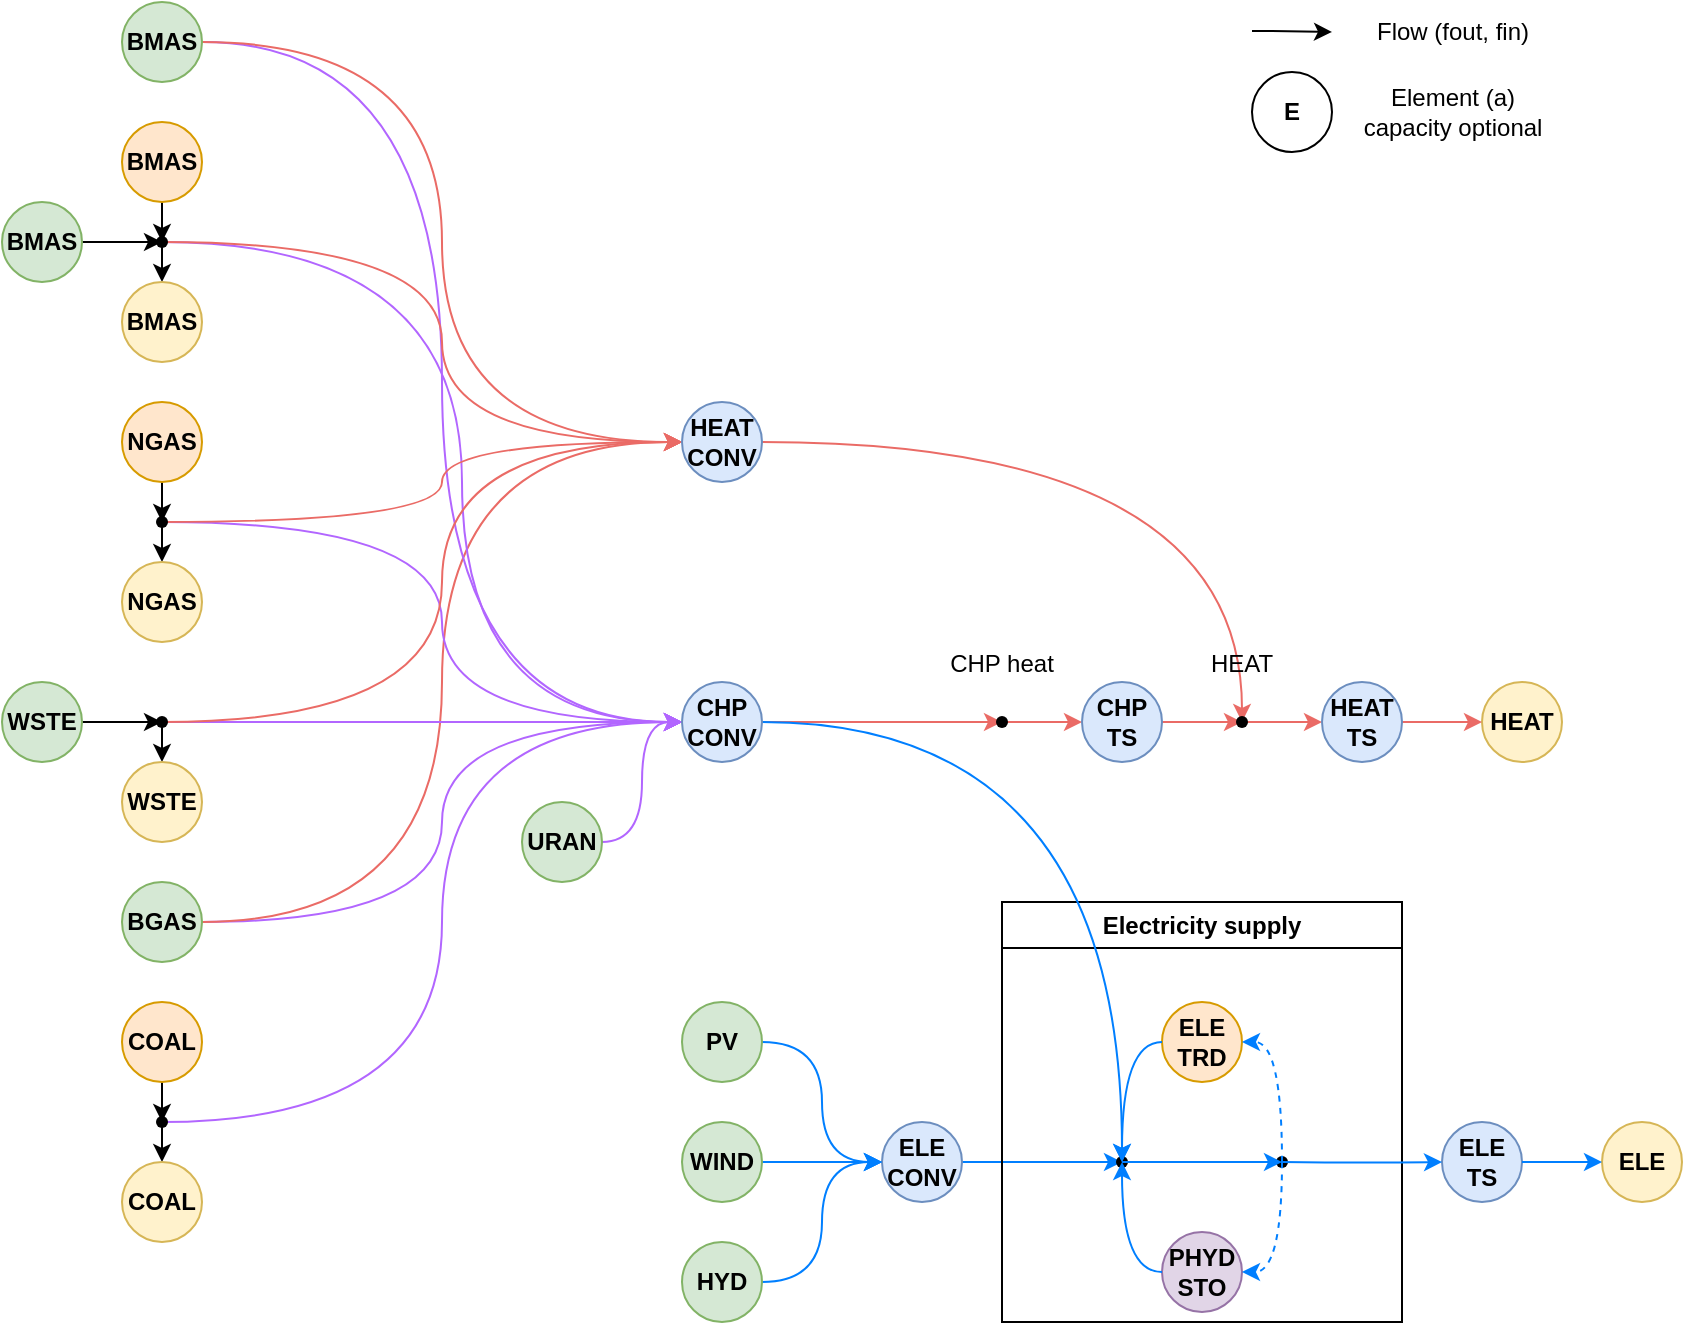 <mxfile version="20.8.10" type="device"><diagram name="Page-1" id="KlLBidWqCnz7O2pTrrcj"><mxGraphModel dx="2261" dy="794" grid="1" gridSize="10" guides="1" tooltips="1" connect="1" arrows="1" fold="1" page="1" pageScale="1" pageWidth="827" pageHeight="1169" math="0" shadow="0"><root><mxCell id="0"/><mxCell id="1" parent="0"/><mxCell id="Hpv7OjMXpLYDSWDJ51vm-48" style="edgeStyle=orthogonalEdgeStyle;curved=1;rounded=0;orthogonalLoop=1;jettySize=auto;html=1;exitX=1;exitY=0.5;exitDx=0;exitDy=0;entryX=0.5;entryY=0.625;entryDx=0;entryDy=0;entryPerimeter=0;strokeColor=#007FFF;" parent="1" source="Hpv7OjMXpLYDSWDJ51vm-32" target="Hpv7OjMXpLYDSWDJ51vm-47" edge="1"><mxGeometry relative="1" as="geometry"/></mxCell><mxCell id="Hpv7OjMXpLYDSWDJ51vm-32" value="ELE&lt;br&gt;CONV" style="ellipse;whiteSpace=wrap;html=1;aspect=fixed;fontStyle=1;fillColor=#dae8fc;strokeColor=#6c8ebf;" parent="1" vertex="1"><mxGeometry x="340" y="680" width="40" height="40" as="geometry"/></mxCell><mxCell id="Hpv7OjMXpLYDSWDJ51vm-117" style="edgeStyle=orthogonalEdgeStyle;curved=1;rounded=0;orthogonalLoop=1;jettySize=auto;html=1;strokeColor=#EA6B66;exitX=1;exitY=0.5;exitDx=0;exitDy=0;" parent="1" source="Hpv7OjMXpLYDSWDJ51vm-173" target="Hpv7OjMXpLYDSWDJ51vm-110" edge="1"><mxGeometry relative="1" as="geometry"><mxPoint x="300" y="420" as="sourcePoint"/></mxGeometry></mxCell><mxCell id="Hpv7OjMXpLYDSWDJ51vm-43" style="edgeStyle=orthogonalEdgeStyle;curved=1;rounded=0;orthogonalLoop=1;jettySize=auto;html=1;exitX=1;exitY=0.5;exitDx=0;exitDy=0;entryX=0;entryY=0.5;entryDx=0;entryDy=0;strokeColor=#007FFF;" parent="1" source="Hpv7OjMXpLYDSWDJ51vm-38" target="Hpv7OjMXpLYDSWDJ51vm-32" edge="1"><mxGeometry relative="1" as="geometry"/></mxCell><mxCell id="Hpv7OjMXpLYDSWDJ51vm-38" value="PV" style="ellipse;whiteSpace=wrap;html=1;aspect=fixed;fontStyle=1;fillColor=#d5e8d4;strokeColor=#82b366;" parent="1" vertex="1"><mxGeometry x="240" y="620" width="40" height="40" as="geometry"/></mxCell><mxCell id="Hpv7OjMXpLYDSWDJ51vm-172" style="edgeStyle=orthogonalEdgeStyle;curved=1;rounded=0;orthogonalLoop=1;jettySize=auto;html=1;exitX=1;exitY=0.5;exitDx=0;exitDy=0;entryX=0;entryY=0.5;entryDx=0;entryDy=0;strokeColor=#007FFF;" parent="1" source="Hpv7OjMXpLYDSWDJ51vm-39" target="Hpv7OjMXpLYDSWDJ51vm-32" edge="1"><mxGeometry relative="1" as="geometry"/></mxCell><mxCell id="Hpv7OjMXpLYDSWDJ51vm-39" value="HYD" style="ellipse;whiteSpace=wrap;html=1;aspect=fixed;fontStyle=1;fillColor=#d5e8d4;strokeColor=#82b366;" parent="1" vertex="1"><mxGeometry x="240" y="740" width="40" height="40" as="geometry"/></mxCell><mxCell id="Hpv7OjMXpLYDSWDJ51vm-44" value="" style="edgeStyle=orthogonalEdgeStyle;curved=1;rounded=0;orthogonalLoop=1;jettySize=auto;html=1;entryX=0;entryY=0.5;entryDx=0;entryDy=0;strokeColor=#007FFF;" parent="1" source="Hpv7OjMXpLYDSWDJ51vm-40" target="Hpv7OjMXpLYDSWDJ51vm-32" edge="1"><mxGeometry relative="1" as="geometry"><mxPoint x="260" y="690" as="targetPoint"/></mxGeometry></mxCell><mxCell id="Hpv7OjMXpLYDSWDJ51vm-40" value="WIND" style="ellipse;whiteSpace=wrap;html=1;aspect=fixed;fontStyle=1;fillColor=#d5e8d4;strokeColor=#82b366;" parent="1" vertex="1"><mxGeometry x="240" y="680" width="40" height="40" as="geometry"/></mxCell><mxCell id="Hpv7OjMXpLYDSWDJ51vm-53" value="" style="edgeStyle=orthogonalEdgeStyle;curved=1;rounded=0;orthogonalLoop=1;jettySize=auto;html=1;entryX=0;entryY=0.5;entryDx=0;entryDy=0;strokeColor=#B266FF;" parent="1" source="Hpv7OjMXpLYDSWDJ51vm-41" target="Hpv7OjMXpLYDSWDJ51vm-173" edge="1"><mxGeometry relative="1" as="geometry"><mxPoint x="160" y="550" as="targetPoint"/></mxGeometry></mxCell><mxCell id="Hpv7OjMXpLYDSWDJ51vm-41" value="URAN" style="ellipse;whiteSpace=wrap;html=1;aspect=fixed;fontStyle=1;fillColor=#d5e8d4;strokeColor=#82b366;" parent="1" vertex="1"><mxGeometry x="160" y="520" width="40" height="40" as="geometry"/></mxCell><mxCell id="Hpv7OjMXpLYDSWDJ51vm-239" value="" style="edgeStyle=orthogonalEdgeStyle;curved=1;rounded=0;orthogonalLoop=1;jettySize=auto;html=1;strokeColor=#000000;" parent="1" source="Hpv7OjMXpLYDSWDJ51vm-86" target="Hpv7OjMXpLYDSWDJ51vm-238" edge="1"><mxGeometry relative="1" as="geometry"/></mxCell><mxCell id="Hpv7OjMXpLYDSWDJ51vm-86" value="BMAS" style="ellipse;whiteSpace=wrap;html=1;aspect=fixed;fontStyle=1;fillColor=#d5e8d4;strokeColor=#82b366;" parent="1" vertex="1"><mxGeometry x="-100" y="220" width="40" height="40" as="geometry"/></mxCell><mxCell id="Hpv7OjMXpLYDSWDJ51vm-254" style="edgeStyle=orthogonalEdgeStyle;curved=1;rounded=0;orthogonalLoop=1;jettySize=auto;html=1;exitX=1;exitY=0.5;exitDx=0;exitDy=0;entryX=0;entryY=0.5;entryDx=0;entryDy=0;strokeColor=#B266FF;" parent="1" source="Hpv7OjMXpLYDSWDJ51vm-88" target="Hpv7OjMXpLYDSWDJ51vm-173" edge="1"><mxGeometry relative="1" as="geometry"/></mxCell><mxCell id="Hpv7OjMXpLYDSWDJ51vm-255" style="edgeStyle=orthogonalEdgeStyle;curved=1;rounded=0;orthogonalLoop=1;jettySize=auto;html=1;exitX=1;exitY=0.5;exitDx=0;exitDy=0;entryX=0;entryY=0.5;entryDx=0;entryDy=0;strokeColor=#EA6B66;" parent="1" source="Hpv7OjMXpLYDSWDJ51vm-88" target="Hpv7OjMXpLYDSWDJ51vm-178" edge="1"><mxGeometry relative="1" as="geometry"/></mxCell><mxCell id="Hpv7OjMXpLYDSWDJ51vm-88" value="BGAS" style="ellipse;whiteSpace=wrap;html=1;aspect=fixed;fontStyle=1;fillColor=#d5e8d4;strokeColor=#82b366;" parent="1" vertex="1"><mxGeometry x="-40" y="560" width="40" height="40" as="geometry"/></mxCell><mxCell id="Hpv7OjMXpLYDSWDJ51vm-250" style="edgeStyle=orthogonalEdgeStyle;curved=1;rounded=0;orthogonalLoop=1;jettySize=auto;html=1;exitX=0.5;exitY=1;exitDx=0;exitDy=0;strokeColor=#000000;" parent="1" source="Hpv7OjMXpLYDSWDJ51vm-93" target="Hpv7OjMXpLYDSWDJ51vm-249" edge="1"><mxGeometry relative="1" as="geometry"/></mxCell><mxCell id="Hpv7OjMXpLYDSWDJ51vm-93" value="COAL" style="ellipse;whiteSpace=wrap;html=1;aspect=fixed;fontStyle=1;fillColor=#ffe6cc;strokeColor=#d79b00;" parent="1" vertex="1"><mxGeometry x="-40" y="620" width="40" height="40" as="geometry"/></mxCell><mxCell id="Hpv7OjMXpLYDSWDJ51vm-234" style="edgeStyle=orthogonalEdgeStyle;curved=1;rounded=0;orthogonalLoop=1;jettySize=auto;html=1;exitX=0.5;exitY=1;exitDx=0;exitDy=0;entryX=0.45;entryY=0.45;entryDx=0;entryDy=0;entryPerimeter=0;strokeColor=#000000;" parent="1" source="Hpv7OjMXpLYDSWDJ51vm-95" target="Hpv7OjMXpLYDSWDJ51vm-233" edge="1"><mxGeometry relative="1" as="geometry"/></mxCell><mxCell id="Hpv7OjMXpLYDSWDJ51vm-95" value="NGAS" style="ellipse;whiteSpace=wrap;html=1;aspect=fixed;fontStyle=1;fillColor=#ffe6cc;strokeColor=#d79b00;" parent="1" vertex="1"><mxGeometry x="-40" y="320" width="40" height="40" as="geometry"/></mxCell><mxCell id="Hpv7OjMXpLYDSWDJ51vm-119" value="" style="edgeStyle=orthogonalEdgeStyle;curved=1;rounded=0;orthogonalLoop=1;jettySize=auto;html=1;strokeColor=#EA6B66;entryX=0;entryY=0.5;entryDx=0;entryDy=0;" parent="1" source="Hpv7OjMXpLYDSWDJ51vm-110" target="Hpv7OjMXpLYDSWDJ51vm-134" edge="1"><mxGeometry relative="1" as="geometry"><mxPoint x="440" y="480" as="targetPoint"/><Array as="points"/></mxGeometry></mxCell><mxCell id="Hpv7OjMXpLYDSWDJ51vm-110" value="CHP heat" style="shape=waypoint;sketch=0;fillStyle=solid;size=6;pointerEvents=1;points=[];fillColor=none;resizable=0;rotatable=0;perimeter=centerPerimeter;snapToPoint=1;dashed=1;dashPattern=12 12;labelPosition=center;verticalLabelPosition=top;align=center;verticalAlign=bottom;" parent="1" vertex="1"><mxGeometry x="380" y="460" width="40" height="40" as="geometry"/></mxCell><mxCell id="Hpv7OjMXpLYDSWDJ51vm-218" value="" style="edgeStyle=orthogonalEdgeStyle;curved=1;rounded=0;orthogonalLoop=1;jettySize=auto;html=1;strokeColor=#EA6B66;" parent="1" source="Hpv7OjMXpLYDSWDJ51vm-134" target="Hpv7OjMXpLYDSWDJ51vm-216" edge="1"><mxGeometry relative="1" as="geometry"/></mxCell><mxCell id="Hpv7OjMXpLYDSWDJ51vm-134" value="CHP&lt;br&gt;TS" style="ellipse;whiteSpace=wrap;html=1;aspect=fixed;fontStyle=1;fillColor=#dae8fc;strokeColor=#6c8ebf;" parent="1" vertex="1"><mxGeometry x="440" y="460" width="40" height="40" as="geometry"/></mxCell><mxCell id="Hpv7OjMXpLYDSWDJ51vm-100" value="Electricity supply" style="swimlane;whiteSpace=wrap;html=1;fillColor=none;gradientColor=none;rounded=0;shadow=0;glass=0;" parent="1" vertex="1"><mxGeometry x="400" y="570" width="200" height="210" as="geometry"><mxRectangle x="300" y="570" width="100" height="30" as="alternateBounds"/></mxGeometry></mxCell><mxCell id="Hpv7OjMXpLYDSWDJ51vm-98" value="ELE" style="ellipse;whiteSpace=wrap;html=1;aspect=fixed;fontStyle=1;fillColor=#fff2cc;strokeColor=#d6b656;" parent="Hpv7OjMXpLYDSWDJ51vm-100" vertex="1"><mxGeometry x="300" y="110" width="40" height="40" as="geometry"/></mxCell><mxCell id="Hpv7OjMXpLYDSWDJ51vm-56" value="ELE&lt;br&gt;TS" style="ellipse;whiteSpace=wrap;html=1;aspect=fixed;fontStyle=1;fillColor=#dae8fc;strokeColor=#6c8ebf;" parent="Hpv7OjMXpLYDSWDJ51vm-100" vertex="1"><mxGeometry x="220" y="110" width="40" height="40" as="geometry"/></mxCell><mxCell id="Hpv7OjMXpLYDSWDJ51vm-115" value="" style="edgeStyle=orthogonalEdgeStyle;curved=1;rounded=0;orthogonalLoop=1;jettySize=auto;html=1;strokeColor=#007FFF;" parent="Hpv7OjMXpLYDSWDJ51vm-100" source="Hpv7OjMXpLYDSWDJ51vm-56" target="Hpv7OjMXpLYDSWDJ51vm-98" edge="1"><mxGeometry relative="1" as="geometry"/></mxCell><mxCell id="Hpv7OjMXpLYDSWDJ51vm-65" value="ELE&lt;br&gt;TRD" style="ellipse;whiteSpace=wrap;html=1;aspect=fixed;fontStyle=1;fillColor=#ffe6cc;strokeColor=#d79b00;" parent="Hpv7OjMXpLYDSWDJ51vm-100" vertex="1"><mxGeometry x="80" y="50" width="40" height="40" as="geometry"/></mxCell><mxCell id="Hpv7OjMXpLYDSWDJ51vm-55" value="PHYD&lt;br&gt;STO" style="ellipse;whiteSpace=wrap;html=1;aspect=fixed;fontStyle=1;fillColor=#e1d5e7;strokeColor=#9673a6;" parent="Hpv7OjMXpLYDSWDJ51vm-100" vertex="1"><mxGeometry x="80" y="165" width="40" height="40" as="geometry"/></mxCell><mxCell id="Hpv7OjMXpLYDSWDJ51vm-57" value="" style="shape=waypoint;sketch=0;fillStyle=solid;size=6;pointerEvents=1;points=[];fillColor=none;resizable=0;rotatable=0;perimeter=centerPerimeter;snapToPoint=1;" parent="Hpv7OjMXpLYDSWDJ51vm-100" vertex="1"><mxGeometry x="120" y="110" width="40" height="40" as="geometry"/></mxCell><mxCell id="Hpv7OjMXpLYDSWDJ51vm-60" style="edgeStyle=orthogonalEdgeStyle;curved=1;rounded=0;orthogonalLoop=1;jettySize=auto;html=1;exitX=0.625;exitY=0.4;exitDx=0;exitDy=0;entryX=1;entryY=0.5;entryDx=0;entryDy=0;dashed=1;exitPerimeter=0;strokeColor=#007FFF;" parent="Hpv7OjMXpLYDSWDJ51vm-100" source="Hpv7OjMXpLYDSWDJ51vm-57" target="Hpv7OjMXpLYDSWDJ51vm-55" edge="1"><mxGeometry relative="1" as="geometry"/></mxCell><mxCell id="Hpv7OjMXpLYDSWDJ51vm-67" value="" style="edgeStyle=orthogonalEdgeStyle;curved=1;rounded=0;orthogonalLoop=1;jettySize=auto;html=1;strokeColor=#007FFF;" parent="Hpv7OjMXpLYDSWDJ51vm-100" target="Hpv7OjMXpLYDSWDJ51vm-56" edge="1"><mxGeometry relative="1" as="geometry"><mxPoint x="140" y="130" as="sourcePoint"/></mxGeometry></mxCell><mxCell id="Hpv7OjMXpLYDSWDJ51vm-64" style="edgeStyle=orthogonalEdgeStyle;rounded=0;orthogonalLoop=1;jettySize=auto;html=1;entryX=1;entryY=0.5;entryDx=0;entryDy=0;curved=1;dashed=1;strokeColor=#007FFF;" parent="Hpv7OjMXpLYDSWDJ51vm-100" source="Hpv7OjMXpLYDSWDJ51vm-57" target="Hpv7OjMXpLYDSWDJ51vm-65" edge="1"><mxGeometry relative="1" as="geometry"><mxPoint x="-50" y="-80" as="sourcePoint"/></mxGeometry></mxCell><mxCell id="Hpv7OjMXpLYDSWDJ51vm-47" value="" style="shape=waypoint;sketch=0;fillStyle=solid;size=6;pointerEvents=1;points=[];fillColor=none;resizable=0;rotatable=0;perimeter=centerPerimeter;snapToPoint=1;" parent="Hpv7OjMXpLYDSWDJ51vm-100" vertex="1"><mxGeometry x="40" y="110" width="40" height="40" as="geometry"/></mxCell><mxCell id="Hpv7OjMXpLYDSWDJ51vm-61" value="" style="edgeStyle=orthogonalEdgeStyle;curved=1;rounded=0;orthogonalLoop=1;jettySize=auto;html=1;strokeColor=#007FFF;" parent="Hpv7OjMXpLYDSWDJ51vm-100" source="Hpv7OjMXpLYDSWDJ51vm-47" target="Hpv7OjMXpLYDSWDJ51vm-57" edge="1"><mxGeometry relative="1" as="geometry"/></mxCell><mxCell id="Hpv7OjMXpLYDSWDJ51vm-63" style="edgeStyle=orthogonalEdgeStyle;rounded=0;orthogonalLoop=1;jettySize=auto;html=1;exitX=0;exitY=0.5;exitDx=0;exitDy=0;curved=1;entryX=0.75;entryY=0.5;entryDx=0;entryDy=0;entryPerimeter=0;strokeColor=#007FFF;" parent="Hpv7OjMXpLYDSWDJ51vm-100" source="Hpv7OjMXpLYDSWDJ51vm-65" target="Hpv7OjMXpLYDSWDJ51vm-47" edge="1"><mxGeometry relative="1" as="geometry"><mxPoint x="100" y="90" as="targetPoint"/></mxGeometry></mxCell><mxCell id="Hpv7OjMXpLYDSWDJ51vm-66" style="edgeStyle=orthogonalEdgeStyle;curved=1;rounded=0;orthogonalLoop=1;jettySize=auto;html=1;exitX=0;exitY=0.5;exitDx=0;exitDy=0;strokeColor=#007FFF;" parent="Hpv7OjMXpLYDSWDJ51vm-100" source="Hpv7OjMXpLYDSWDJ51vm-55" target="Hpv7OjMXpLYDSWDJ51vm-47" edge="1"><mxGeometry relative="1" as="geometry"/></mxCell><mxCell id="Hpv7OjMXpLYDSWDJ51vm-175" style="edgeStyle=orthogonalEdgeStyle;curved=1;rounded=0;orthogonalLoop=1;jettySize=auto;html=1;exitX=1;exitY=0.5;exitDx=0;exitDy=0;strokeColor=#007FFF;entryX=0.425;entryY=0.625;entryDx=0;entryDy=0;entryPerimeter=0;" parent="1" source="Hpv7OjMXpLYDSWDJ51vm-173" target="Hpv7OjMXpLYDSWDJ51vm-47" edge="1"><mxGeometry relative="1" as="geometry"><mxPoint x="360" y="700" as="targetPoint"/></mxGeometry></mxCell><mxCell id="Hpv7OjMXpLYDSWDJ51vm-224" style="edgeStyle=orthogonalEdgeStyle;curved=1;rounded=0;orthogonalLoop=1;jettySize=auto;html=1;strokeColor=#B266FF;entryX=0;entryY=0.5;entryDx=0;entryDy=0;exitX=1;exitY=0.5;exitDx=0;exitDy=0;" parent="1" source="dhiLTJW-Bk2S3uq0uIgZ-1" target="Hpv7OjMXpLYDSWDJ51vm-173" edge="1"><mxGeometry relative="1" as="geometry"><mxPoint x="100" y="170" as="sourcePoint"/></mxGeometry></mxCell><mxCell id="Hpv7OjMXpLYDSWDJ51vm-237" style="edgeStyle=orthogonalEdgeStyle;curved=1;rounded=0;orthogonalLoop=1;jettySize=auto;html=1;exitX=-0.125;exitY=0.8;exitDx=0;exitDy=0;entryX=0;entryY=0.5;entryDx=0;entryDy=0;strokeColor=#B266FF;exitPerimeter=0;" parent="1" source="Hpv7OjMXpLYDSWDJ51vm-233" target="Hpv7OjMXpLYDSWDJ51vm-173" edge="1"><mxGeometry relative="1" as="geometry"/></mxCell><mxCell id="Hpv7OjMXpLYDSWDJ51vm-242" style="edgeStyle=orthogonalEdgeStyle;curved=1;rounded=0;orthogonalLoop=1;jettySize=auto;html=1;exitX=0.6;exitY=0.45;exitDx=0;exitDy=0;entryX=0;entryY=0.5;entryDx=0;entryDy=0;strokeColor=#B266FF;exitPerimeter=0;" parent="1" source="Hpv7OjMXpLYDSWDJ51vm-238" target="Hpv7OjMXpLYDSWDJ51vm-173" edge="1"><mxGeometry relative="1" as="geometry"><Array as="points"><mxPoint x="130" y="240"/><mxPoint x="130" y="480"/></Array></mxGeometry></mxCell><mxCell id="Hpv7OjMXpLYDSWDJ51vm-248" style="edgeStyle=orthogonalEdgeStyle;curved=1;rounded=0;orthogonalLoop=1;jettySize=auto;html=1;exitX=0.6;exitY=0.6;exitDx=0;exitDy=0;entryX=0;entryY=0.5;entryDx=0;entryDy=0;strokeColor=#B266FF;exitPerimeter=0;" parent="1" source="Hpv7OjMXpLYDSWDJ51vm-245" target="Hpv7OjMXpLYDSWDJ51vm-173" edge="1"><mxGeometry relative="1" as="geometry"/></mxCell><mxCell id="Hpv7OjMXpLYDSWDJ51vm-252" style="edgeStyle=orthogonalEdgeStyle;curved=1;rounded=0;orthogonalLoop=1;jettySize=auto;html=1;exitX=0.5;exitY=0.5;exitDx=0;exitDy=0;entryX=0;entryY=0.5;entryDx=0;entryDy=0;strokeColor=#B266FF;exitPerimeter=0;" parent="1" source="Hpv7OjMXpLYDSWDJ51vm-249" target="Hpv7OjMXpLYDSWDJ51vm-173" edge="1"><mxGeometry relative="1" as="geometry"/></mxCell><mxCell id="Hpv7OjMXpLYDSWDJ51vm-173" value="CHP&lt;br&gt;CONV" style="ellipse;whiteSpace=wrap;html=1;aspect=fixed;fontStyle=1;fillColor=#dae8fc;strokeColor=#6c8ebf;" parent="1" vertex="1"><mxGeometry x="240" y="460" width="40" height="40" as="geometry"/></mxCell><mxCell id="Hpv7OjMXpLYDSWDJ51vm-246" value="" style="edgeStyle=orthogonalEdgeStyle;curved=1;rounded=0;orthogonalLoop=1;jettySize=auto;html=1;strokeColor=#000000;" parent="1" source="Hpv7OjMXpLYDSWDJ51vm-176" target="Hpv7OjMXpLYDSWDJ51vm-245" edge="1"><mxGeometry relative="1" as="geometry"/></mxCell><mxCell id="Hpv7OjMXpLYDSWDJ51vm-176" value="WSTE" style="ellipse;whiteSpace=wrap;html=1;aspect=fixed;fontStyle=1;fillColor=#d5e8d4;strokeColor=#82b366;" parent="1" vertex="1"><mxGeometry x="-100" y="460" width="40" height="40" as="geometry"/></mxCell><mxCell id="Hpv7OjMXpLYDSWDJ51vm-214" style="edgeStyle=orthogonalEdgeStyle;curved=1;rounded=0;orthogonalLoop=1;jettySize=auto;html=1;strokeColor=#EA6B66;entryX=0;entryY=0.5;entryDx=0;entryDy=0;exitX=1;exitY=0.5;exitDx=0;exitDy=0;" parent="1" source="dhiLTJW-Bk2S3uq0uIgZ-1" target="Hpv7OjMXpLYDSWDJ51vm-178" edge="1"><mxGeometry relative="1" as="geometry"><mxPoint x="100" y="170" as="sourcePoint"/></mxGeometry></mxCell><mxCell id="Hpv7OjMXpLYDSWDJ51vm-215" style="edgeStyle=orthogonalEdgeStyle;curved=1;rounded=0;orthogonalLoop=1;jettySize=auto;html=1;exitX=1;exitY=0.5;exitDx=0;exitDy=0;strokeColor=#EA6B66;" parent="1" source="Hpv7OjMXpLYDSWDJ51vm-178" target="Hpv7OjMXpLYDSWDJ51vm-216" edge="1"><mxGeometry relative="1" as="geometry"><mxPoint x="430" y="370" as="targetPoint"/></mxGeometry></mxCell><mxCell id="Hpv7OjMXpLYDSWDJ51vm-236" style="edgeStyle=orthogonalEdgeStyle;curved=1;rounded=0;orthogonalLoop=1;jettySize=auto;html=1;exitX=0.525;exitY=0.625;exitDx=0;exitDy=0;entryX=0;entryY=0.5;entryDx=0;entryDy=0;strokeColor=#EA6B66;exitPerimeter=0;" parent="1" source="Hpv7OjMXpLYDSWDJ51vm-233" target="Hpv7OjMXpLYDSWDJ51vm-178" edge="1"><mxGeometry relative="1" as="geometry"/></mxCell><mxCell id="Hpv7OjMXpLYDSWDJ51vm-241" style="edgeStyle=orthogonalEdgeStyle;curved=1;rounded=0;orthogonalLoop=1;jettySize=auto;html=1;exitX=0.475;exitY=0.35;exitDx=0;exitDy=0;entryX=0;entryY=0.5;entryDx=0;entryDy=0;strokeColor=#EA6B66;exitPerimeter=0;" parent="1" source="Hpv7OjMXpLYDSWDJ51vm-238" target="Hpv7OjMXpLYDSWDJ51vm-178" edge="1"><mxGeometry relative="1" as="geometry"/></mxCell><mxCell id="Hpv7OjMXpLYDSWDJ51vm-253" style="edgeStyle=orthogonalEdgeStyle;curved=1;rounded=0;orthogonalLoop=1;jettySize=auto;html=1;exitX=0.525;exitY=0.4;exitDx=0;exitDy=0;entryX=0;entryY=0.5;entryDx=0;entryDy=0;strokeColor=#EA6B66;exitPerimeter=0;" parent="1" source="Hpv7OjMXpLYDSWDJ51vm-245" target="Hpv7OjMXpLYDSWDJ51vm-178" edge="1"><mxGeometry relative="1" as="geometry"/></mxCell><mxCell id="Hpv7OjMXpLYDSWDJ51vm-178" value="HEAT&lt;br&gt;CONV" style="ellipse;whiteSpace=wrap;html=1;aspect=fixed;fontStyle=1;fillColor=#dae8fc;strokeColor=#6c8ebf;" parent="1" vertex="1"><mxGeometry x="240" y="320" width="40" height="40" as="geometry"/></mxCell><mxCell id="Hpv7OjMXpLYDSWDJ51vm-240" style="edgeStyle=orthogonalEdgeStyle;curved=1;rounded=0;orthogonalLoop=1;jettySize=auto;html=1;exitX=0.5;exitY=1;exitDx=0;exitDy=0;entryX=0.5;entryY=0.5;entryDx=0;entryDy=0;entryPerimeter=0;strokeColor=#000000;" parent="1" source="Hpv7OjMXpLYDSWDJ51vm-180" target="Hpv7OjMXpLYDSWDJ51vm-238" edge="1"><mxGeometry relative="1" as="geometry"/></mxCell><mxCell id="Hpv7OjMXpLYDSWDJ51vm-180" value="BMAS" style="ellipse;whiteSpace=wrap;html=1;aspect=fixed;fontStyle=1;fillColor=#ffe6cc;strokeColor=#d79b00;" parent="1" vertex="1"><mxGeometry x="-40" y="180" width="40" height="40" as="geometry"/></mxCell><mxCell id="Hpv7OjMXpLYDSWDJ51vm-182" value="HEAT" style="ellipse;whiteSpace=wrap;html=1;aspect=fixed;fontStyle=1;fillColor=#fff2cc;strokeColor=#d6b656;" parent="1" vertex="1"><mxGeometry x="640" y="460" width="40" height="40" as="geometry"/></mxCell><mxCell id="Hpv7OjMXpLYDSWDJ51vm-235" style="edgeStyle=orthogonalEdgeStyle;curved=1;rounded=0;orthogonalLoop=1;jettySize=auto;html=1;strokeColor=#000000;entryX=0.5;entryY=0;entryDx=0;entryDy=0;" parent="1" source="Hpv7OjMXpLYDSWDJ51vm-233" target="Hpv7OjMXpLYDSWDJ51vm-183" edge="1"><mxGeometry relative="1" as="geometry"/></mxCell><mxCell id="Hpv7OjMXpLYDSWDJ51vm-183" value="NGAS" style="ellipse;whiteSpace=wrap;html=1;aspect=fixed;fontStyle=1;fillColor=#fff2cc;strokeColor=#d6b656;" parent="1" vertex="1"><mxGeometry x="-40" y="400" width="40" height="40" as="geometry"/></mxCell><mxCell id="Hpv7OjMXpLYDSWDJ51vm-251" style="edgeStyle=orthogonalEdgeStyle;curved=1;rounded=0;orthogonalLoop=1;jettySize=auto;html=1;exitX=0.5;exitY=0.5;exitDx=0;exitDy=0;entryX=0.5;entryY=0;entryDx=0;entryDy=0;strokeColor=#000000;exitPerimeter=0;" parent="1" source="Hpv7OjMXpLYDSWDJ51vm-249" target="Hpv7OjMXpLYDSWDJ51vm-184" edge="1"><mxGeometry relative="1" as="geometry"/></mxCell><mxCell id="Hpv7OjMXpLYDSWDJ51vm-184" value="COAL" style="ellipse;whiteSpace=wrap;html=1;aspect=fixed;fontStyle=1;fillColor=#fff2cc;strokeColor=#d6b656;" parent="1" vertex="1"><mxGeometry x="-40" y="700" width="40" height="40" as="geometry"/></mxCell><mxCell id="Hpv7OjMXpLYDSWDJ51vm-244" style="edgeStyle=orthogonalEdgeStyle;curved=1;rounded=0;orthogonalLoop=1;jettySize=auto;html=1;strokeColor=#000000;entryX=0.5;entryY=0;entryDx=0;entryDy=0;" parent="1" source="Hpv7OjMXpLYDSWDJ51vm-238" target="Hpv7OjMXpLYDSWDJ51vm-185" edge="1"><mxGeometry relative="1" as="geometry"/></mxCell><mxCell id="Hpv7OjMXpLYDSWDJ51vm-185" value="BMAS" style="ellipse;whiteSpace=wrap;html=1;aspect=fixed;fontStyle=1;fillColor=#fff2cc;strokeColor=#d6b656;" parent="1" vertex="1"><mxGeometry x="-40" y="260" width="40" height="40" as="geometry"/></mxCell><mxCell id="Hpv7OjMXpLYDSWDJ51vm-247" style="edgeStyle=orthogonalEdgeStyle;curved=1;rounded=0;orthogonalLoop=1;jettySize=auto;html=1;exitX=0.45;exitY=0.6;exitDx=0;exitDy=0;entryX=0.5;entryY=0;entryDx=0;entryDy=0;strokeColor=#000000;exitPerimeter=0;" parent="1" source="Hpv7OjMXpLYDSWDJ51vm-245" target="Hpv7OjMXpLYDSWDJ51vm-186" edge="1"><mxGeometry relative="1" as="geometry"/></mxCell><mxCell id="Hpv7OjMXpLYDSWDJ51vm-186" value="WSTE" style="ellipse;whiteSpace=wrap;html=1;aspect=fixed;fontStyle=1;fillColor=#fff2cc;strokeColor=#d6b656;" parent="1" vertex="1"><mxGeometry x="-40" y="500" width="40" height="40" as="geometry"/></mxCell><mxCell id="Hpv7OjMXpLYDSWDJ51vm-189" value="E" style="ellipse;whiteSpace=wrap;html=1;aspect=fixed;fontStyle=1;" parent="1" vertex="1"><mxGeometry x="525" y="155" width="40" height="40" as="geometry"/></mxCell><mxCell id="Hpv7OjMXpLYDSWDJ51vm-190" value="" style="edgeStyle=orthogonalEdgeStyle;rounded=0;orthogonalLoop=1;jettySize=auto;html=1;" parent="1" edge="1"><mxGeometry relative="1" as="geometry"><mxPoint x="525" y="134.5" as="sourcePoint"/><mxPoint x="565" y="135" as="targetPoint"/><Array as="points"><mxPoint x="535" y="134.5"/><mxPoint x="535" y="134.5"/></Array></mxGeometry></mxCell><mxCell id="Hpv7OjMXpLYDSWDJ51vm-191" value="Flow (fout, fin)" style="text;html=1;align=center;verticalAlign=middle;resizable=0;points=[];autosize=1;strokeColor=none;fillColor=none;" parent="1" vertex="1"><mxGeometry x="575" y="120" width="100" height="30" as="geometry"/></mxCell><mxCell id="Hpv7OjMXpLYDSWDJ51vm-192" value="Element (a)&lt;br&gt;capacity optional" style="text;html=1;align=center;verticalAlign=middle;resizable=0;points=[];autosize=1;strokeColor=none;fillColor=none;" parent="1" vertex="1"><mxGeometry x="570" y="155" width="110" height="40" as="geometry"/></mxCell><mxCell id="Hpv7OjMXpLYDSWDJ51vm-219" value="" style="edgeStyle=orthogonalEdgeStyle;curved=1;rounded=0;orthogonalLoop=1;jettySize=auto;html=1;strokeColor=#EA6B66;" parent="1" source="Hpv7OjMXpLYDSWDJ51vm-216" target="Hpv7OjMXpLYDSWDJ51vm-217" edge="1"><mxGeometry relative="1" as="geometry"><Array as="points"><mxPoint x="550" y="480"/><mxPoint x="550" y="480"/></Array></mxGeometry></mxCell><mxCell id="Hpv7OjMXpLYDSWDJ51vm-216" value="HEAT" style="shape=waypoint;sketch=0;fillStyle=solid;size=6;pointerEvents=1;points=[];fillColor=none;resizable=0;rotatable=0;perimeter=centerPerimeter;snapToPoint=1;dashed=1;dashPattern=12 12;labelPosition=center;verticalLabelPosition=top;align=center;verticalAlign=bottom;" parent="1" vertex="1"><mxGeometry x="500" y="460" width="40" height="40" as="geometry"/></mxCell><mxCell id="Hpv7OjMXpLYDSWDJ51vm-220" value="" style="edgeStyle=orthogonalEdgeStyle;curved=1;rounded=0;orthogonalLoop=1;jettySize=auto;html=1;strokeColor=#EA6B66;" parent="1" source="Hpv7OjMXpLYDSWDJ51vm-217" target="Hpv7OjMXpLYDSWDJ51vm-182" edge="1"><mxGeometry relative="1" as="geometry"/></mxCell><mxCell id="Hpv7OjMXpLYDSWDJ51vm-217" value="HEAT&lt;br&gt;TS" style="ellipse;whiteSpace=wrap;html=1;aspect=fixed;fontStyle=1;fillColor=#dae8fc;strokeColor=#6c8ebf;" parent="1" vertex="1"><mxGeometry x="560" y="460" width="40" height="40" as="geometry"/></mxCell><mxCell id="Hpv7OjMXpLYDSWDJ51vm-233" value="" style="shape=waypoint;sketch=0;fillStyle=solid;size=6;pointerEvents=1;points=[];fillColor=none;resizable=0;rotatable=0;perimeter=centerPerimeter;snapToPoint=1;rounded=0;shadow=0;glass=0;labelPosition=left;verticalLabelPosition=middle;align=right;verticalAlign=middle;horizontal=1;" parent="1" vertex="1"><mxGeometry x="-40" y="360" width="40" height="40" as="geometry"/></mxCell><mxCell id="Hpv7OjMXpLYDSWDJ51vm-238" value="" style="shape=waypoint;sketch=0;fillStyle=solid;size=6;pointerEvents=1;points=[];fillColor=none;resizable=0;rotatable=0;perimeter=centerPerimeter;snapToPoint=1;rounded=0;shadow=0;glass=0;labelPosition=left;verticalLabelPosition=top;align=right;verticalAlign=bottom;horizontal=1;" parent="1" vertex="1"><mxGeometry x="-40" y="220" width="40" height="40" as="geometry"/></mxCell><mxCell id="Hpv7OjMXpLYDSWDJ51vm-245" value="" style="shape=waypoint;sketch=0;fillStyle=solid;size=6;pointerEvents=1;points=[];fillColor=none;resizable=0;rotatable=0;perimeter=centerPerimeter;snapToPoint=1;rounded=0;shadow=0;glass=0;labelPosition=left;verticalLabelPosition=middle;align=right;verticalAlign=middle;horizontal=1;" parent="1" vertex="1"><mxGeometry x="-40" y="460" width="40" height="40" as="geometry"/></mxCell><mxCell id="Hpv7OjMXpLYDSWDJ51vm-249" value="" style="shape=waypoint;sketch=0;fillStyle=solid;size=6;pointerEvents=1;points=[];fillColor=none;resizable=0;rotatable=0;perimeter=centerPerimeter;snapToPoint=1;rounded=0;shadow=0;glass=0;labelPosition=left;verticalLabelPosition=middle;align=right;verticalAlign=middle;horizontal=1;" parent="1" vertex="1"><mxGeometry x="-40" y="660" width="40" height="40" as="geometry"/></mxCell><mxCell id="dhiLTJW-Bk2S3uq0uIgZ-1" value="BMAS" style="ellipse;whiteSpace=wrap;html=1;aspect=fixed;fontStyle=1;fillColor=#d5e8d4;strokeColor=#82b366;" vertex="1" parent="1"><mxGeometry x="-40" y="120" width="40" height="40" as="geometry"/></mxCell></root></mxGraphModel></diagram></mxfile>